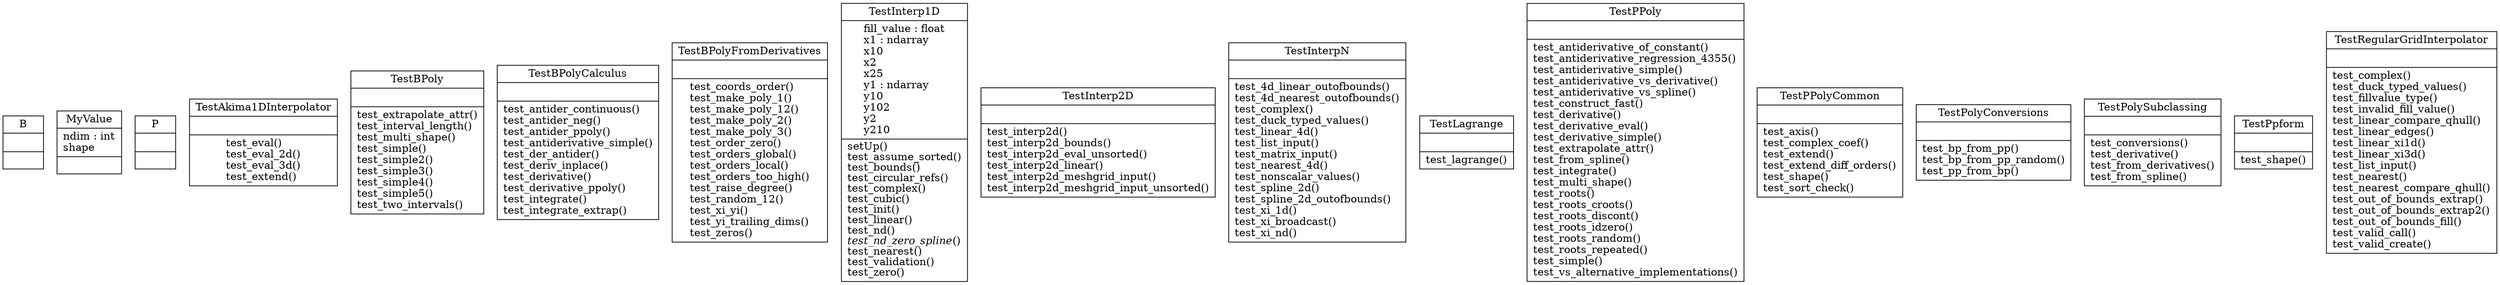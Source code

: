 digraph "classes_5" {
rankdir=BT
charset="utf-8"
"test_interpolate.TestPolySubclassing.B" [color="black", fontcolor="black", label=<{B|<br ALIGN="LEFT"/>|}>, shape="record", style="solid"];
"test_interpolate.MyValue" [color="black", fontcolor="black", label=<{MyValue|ndim : int<br ALIGN="LEFT"/>shape<br ALIGN="LEFT"/>|}>, shape="record", style="solid"];
"test_interpolate.TestPolySubclassing.P" [color="black", fontcolor="black", label=<{P|<br ALIGN="LEFT"/>|}>, shape="record", style="solid"];
"test_interpolate.TestAkima1DInterpolator" [color="black", fontcolor="black", label=<{TestAkima1DInterpolator|<br ALIGN="LEFT"/>|test_eval()<br ALIGN="LEFT"/>test_eval_2d()<br ALIGN="LEFT"/>test_eval_3d()<br ALIGN="LEFT"/>test_extend()<br ALIGN="LEFT"/>}>, shape="record", style="solid"];
"test_interpolate.TestBPoly" [color="black", fontcolor="black", label=<{TestBPoly|<br ALIGN="LEFT"/>|test_extrapolate_attr()<br ALIGN="LEFT"/>test_interval_length()<br ALIGN="LEFT"/>test_multi_shape()<br ALIGN="LEFT"/>test_simple()<br ALIGN="LEFT"/>test_simple2()<br ALIGN="LEFT"/>test_simple3()<br ALIGN="LEFT"/>test_simple4()<br ALIGN="LEFT"/>test_simple5()<br ALIGN="LEFT"/>test_two_intervals()<br ALIGN="LEFT"/>}>, shape="record", style="solid"];
"test_interpolate.TestBPolyCalculus" [color="black", fontcolor="black", label=<{TestBPolyCalculus|<br ALIGN="LEFT"/>|test_antider_continuous()<br ALIGN="LEFT"/>test_antider_neg()<br ALIGN="LEFT"/>test_antider_ppoly()<br ALIGN="LEFT"/>test_antiderivative_simple()<br ALIGN="LEFT"/>test_der_antider()<br ALIGN="LEFT"/>test_deriv_inplace()<br ALIGN="LEFT"/>test_derivative()<br ALIGN="LEFT"/>test_derivative_ppoly()<br ALIGN="LEFT"/>test_integrate()<br ALIGN="LEFT"/>test_integrate_extrap()<br ALIGN="LEFT"/>}>, shape="record", style="solid"];
"test_interpolate.TestBPolyFromDerivatives" [color="black", fontcolor="black", label=<{TestBPolyFromDerivatives|<br ALIGN="LEFT"/>|test_coords_order()<br ALIGN="LEFT"/>test_make_poly_1()<br ALIGN="LEFT"/>test_make_poly_12()<br ALIGN="LEFT"/>test_make_poly_2()<br ALIGN="LEFT"/>test_make_poly_3()<br ALIGN="LEFT"/>test_order_zero()<br ALIGN="LEFT"/>test_orders_global()<br ALIGN="LEFT"/>test_orders_local()<br ALIGN="LEFT"/>test_orders_too_high()<br ALIGN="LEFT"/>test_raise_degree()<br ALIGN="LEFT"/>test_random_12()<br ALIGN="LEFT"/>test_xi_yi()<br ALIGN="LEFT"/>test_yi_trailing_dims()<br ALIGN="LEFT"/>test_zeros()<br ALIGN="LEFT"/>}>, shape="record", style="solid"];
"test_interpolate.TestInterp1D" [color="black", fontcolor="black", label=<{TestInterp1D|fill_value : float<br ALIGN="LEFT"/>x1 : ndarray<br ALIGN="LEFT"/>x10<br ALIGN="LEFT"/>x2<br ALIGN="LEFT"/>x25<br ALIGN="LEFT"/>y1 : ndarray<br ALIGN="LEFT"/>y10<br ALIGN="LEFT"/>y102<br ALIGN="LEFT"/>y2<br ALIGN="LEFT"/>y210<br ALIGN="LEFT"/>|setUp()<br ALIGN="LEFT"/>test_assume_sorted()<br ALIGN="LEFT"/>test_bounds()<br ALIGN="LEFT"/>test_circular_refs()<br ALIGN="LEFT"/>test_complex()<br ALIGN="LEFT"/>test_cubic()<br ALIGN="LEFT"/>test_init()<br ALIGN="LEFT"/>test_linear()<br ALIGN="LEFT"/>test_nd()<br ALIGN="LEFT"/><I>test_nd_zero_spline</I>()<br ALIGN="LEFT"/>test_nearest()<br ALIGN="LEFT"/>test_validation()<br ALIGN="LEFT"/>test_zero()<br ALIGN="LEFT"/>}>, shape="record", style="solid"];
"test_interpolate.TestInterp2D" [color="black", fontcolor="black", label=<{TestInterp2D|<br ALIGN="LEFT"/>|test_interp2d()<br ALIGN="LEFT"/>test_interp2d_bounds()<br ALIGN="LEFT"/>test_interp2d_eval_unsorted()<br ALIGN="LEFT"/>test_interp2d_linear()<br ALIGN="LEFT"/>test_interp2d_meshgrid_input()<br ALIGN="LEFT"/>test_interp2d_meshgrid_input_unsorted()<br ALIGN="LEFT"/>}>, shape="record", style="solid"];
"test_interpolate.TestInterpN" [color="black", fontcolor="black", label=<{TestInterpN|<br ALIGN="LEFT"/>|test_4d_linear_outofbounds()<br ALIGN="LEFT"/>test_4d_nearest_outofbounds()<br ALIGN="LEFT"/>test_complex()<br ALIGN="LEFT"/>test_duck_typed_values()<br ALIGN="LEFT"/>test_linear_4d()<br ALIGN="LEFT"/>test_list_input()<br ALIGN="LEFT"/>test_matrix_input()<br ALIGN="LEFT"/>test_nearest_4d()<br ALIGN="LEFT"/>test_nonscalar_values()<br ALIGN="LEFT"/>test_spline_2d()<br ALIGN="LEFT"/>test_spline_2d_outofbounds()<br ALIGN="LEFT"/>test_xi_1d()<br ALIGN="LEFT"/>test_xi_broadcast()<br ALIGN="LEFT"/>test_xi_nd()<br ALIGN="LEFT"/>}>, shape="record", style="solid"];
"test_interpolate.TestLagrange" [color="black", fontcolor="black", label=<{TestLagrange|<br ALIGN="LEFT"/>|test_lagrange()<br ALIGN="LEFT"/>}>, shape="record", style="solid"];
"test_interpolate.TestPPoly" [color="black", fontcolor="black", label=<{TestPPoly|<br ALIGN="LEFT"/>|test_antiderivative_of_constant()<br ALIGN="LEFT"/>test_antiderivative_regression_4355()<br ALIGN="LEFT"/>test_antiderivative_simple()<br ALIGN="LEFT"/>test_antiderivative_vs_derivative()<br ALIGN="LEFT"/>test_antiderivative_vs_spline()<br ALIGN="LEFT"/>test_construct_fast()<br ALIGN="LEFT"/>test_derivative()<br ALIGN="LEFT"/>test_derivative_eval()<br ALIGN="LEFT"/>test_derivative_simple()<br ALIGN="LEFT"/>test_extrapolate_attr()<br ALIGN="LEFT"/>test_from_spline()<br ALIGN="LEFT"/>test_integrate()<br ALIGN="LEFT"/>test_multi_shape()<br ALIGN="LEFT"/>test_roots()<br ALIGN="LEFT"/>test_roots_croots()<br ALIGN="LEFT"/>test_roots_discont()<br ALIGN="LEFT"/>test_roots_idzero()<br ALIGN="LEFT"/>test_roots_random()<br ALIGN="LEFT"/>test_roots_repeated()<br ALIGN="LEFT"/>test_simple()<br ALIGN="LEFT"/>test_vs_alternative_implementations()<br ALIGN="LEFT"/>}>, shape="record", style="solid"];
"test_interpolate.TestPPolyCommon" [color="black", fontcolor="black", label=<{TestPPolyCommon|<br ALIGN="LEFT"/>|test_axis()<br ALIGN="LEFT"/>test_complex_coef()<br ALIGN="LEFT"/>test_extend()<br ALIGN="LEFT"/>test_extend_diff_orders()<br ALIGN="LEFT"/>test_shape()<br ALIGN="LEFT"/>test_sort_check()<br ALIGN="LEFT"/>}>, shape="record", style="solid"];
"test_interpolate.TestPolyConversions" [color="black", fontcolor="black", label=<{TestPolyConversions|<br ALIGN="LEFT"/>|test_bp_from_pp()<br ALIGN="LEFT"/>test_bp_from_pp_random()<br ALIGN="LEFT"/>test_pp_from_bp()<br ALIGN="LEFT"/>}>, shape="record", style="solid"];
"test_interpolate.TestPolySubclassing" [color="black", fontcolor="black", label=<{TestPolySubclassing|<br ALIGN="LEFT"/>|test_conversions()<br ALIGN="LEFT"/>test_derivative()<br ALIGN="LEFT"/>test_from_derivatives()<br ALIGN="LEFT"/>test_from_spline()<br ALIGN="LEFT"/>}>, shape="record", style="solid"];
"test_interpolate.TestPpform" [color="black", fontcolor="black", label=<{TestPpform|<br ALIGN="LEFT"/>|test_shape()<br ALIGN="LEFT"/>}>, shape="record", style="solid"];
"test_interpolate.TestRegularGridInterpolator" [color="black", fontcolor="black", label=<{TestRegularGridInterpolator|<br ALIGN="LEFT"/>|test_complex()<br ALIGN="LEFT"/>test_duck_typed_values()<br ALIGN="LEFT"/>test_fillvalue_type()<br ALIGN="LEFT"/>test_invalid_fill_value()<br ALIGN="LEFT"/>test_linear_compare_qhull()<br ALIGN="LEFT"/>test_linear_edges()<br ALIGN="LEFT"/>test_linear_xi1d()<br ALIGN="LEFT"/>test_linear_xi3d()<br ALIGN="LEFT"/>test_list_input()<br ALIGN="LEFT"/>test_nearest()<br ALIGN="LEFT"/>test_nearest_compare_qhull()<br ALIGN="LEFT"/>test_out_of_bounds_extrap()<br ALIGN="LEFT"/>test_out_of_bounds_extrap2()<br ALIGN="LEFT"/>test_out_of_bounds_fill()<br ALIGN="LEFT"/>test_valid_call()<br ALIGN="LEFT"/>test_valid_create()<br ALIGN="LEFT"/>}>, shape="record", style="solid"];
}
